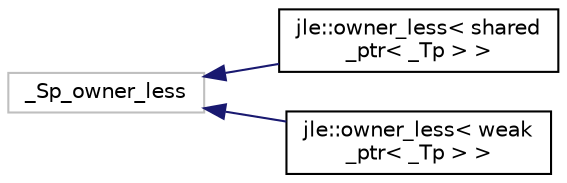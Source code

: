digraph "Graphical Class Hierarchy"
{
  edge [fontname="Helvetica",fontsize="10",labelfontname="Helvetica",labelfontsize="10"];
  node [fontname="Helvetica",fontsize="10",shape=record];
  rankdir="LR";
  Node1 [label="_Sp_owner_less",height=0.2,width=0.4,color="grey75", fillcolor="white", style="filled"];
  Node1 -> Node2 [dir="back",color="midnightblue",fontsize="10",style="solid",fontname="Helvetica"];
  Node2 [label="jle::owner_less\< shared\l_ptr\< _Tp \> \>",height=0.2,width=0.4,color="black", fillcolor="white", style="filled",URL="$structjle_1_1owner__less_3_01shared__ptr_3_01___tp_01_4_01_4.html",tooltip="Partial specialization of owner_less for shared_ptr. "];
  Node1 -> Node3 [dir="back",color="midnightblue",fontsize="10",style="solid",fontname="Helvetica"];
  Node3 [label="jle::owner_less\< weak\l_ptr\< _Tp \> \>",height=0.2,width=0.4,color="black", fillcolor="white", style="filled",URL="$structjle_1_1owner__less_3_01weak__ptr_3_01___tp_01_4_01_4.html",tooltip="Partial specialization of owner_less for weak_ptr. "];
}
